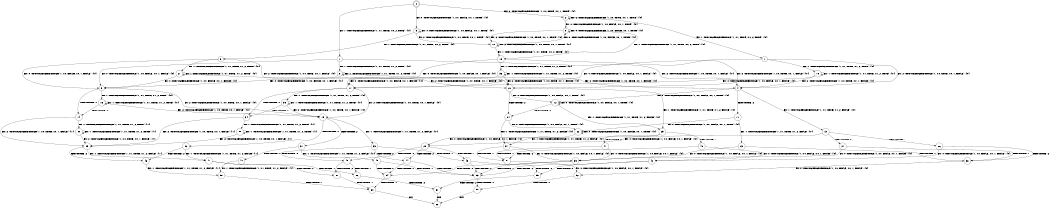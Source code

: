 digraph BCG {
size = "7, 10.5";
center = TRUE;
node [shape = circle];
0 [peripheries = 2];
0 -> 1 [label = "EX !1 !ATOMIC_EXCH_BRANCH (1, +1, TRUE, +0, 2, TRUE) !{0}"];
0 -> 2 [label = "EX !2 !ATOMIC_EXCH_BRANCH (1, +0, TRUE, +0, 1, TRUE) !{0}"];
0 -> 3 [label = "EX !0 !ATOMIC_EXCH_BRANCH (1, +0, FALSE, +0, 1, TRUE) !{0}"];
1 -> 4 [label = "EX !2 !ATOMIC_EXCH_BRANCH (1, +0, TRUE, +0, 1, FALSE) !{0}"];
1 -> 5 [label = "EX !0 !ATOMIC_EXCH_BRANCH (1, +0, FALSE, +0, 1, FALSE) !{0}"];
1 -> 6 [label = "EX !1 !ATOMIC_EXCH_BRANCH (1, +1, TRUE, +1, 2, TRUE) !{0}"];
2 -> 7 [label = "EX !1 !ATOMIC_EXCH_BRANCH (1, +1, TRUE, +0, 2, TRUE) !{0}"];
2 -> 8 [label = "EX !0 !ATOMIC_EXCH_BRANCH (1, +0, FALSE, +0, 1, TRUE) !{0}"];
2 -> 2 [label = "EX !2 !ATOMIC_EXCH_BRANCH (1, +0, TRUE, +0, 1, TRUE) !{0}"];
3 -> 9 [label = "EX !1 !ATOMIC_EXCH_BRANCH (1, +1, TRUE, +0, 2, TRUE) !{0}"];
3 -> 10 [label = "EX !2 !ATOMIC_EXCH_BRANCH (1, +0, TRUE, +0, 1, TRUE) !{0}"];
3 -> 3 [label = "EX !0 !ATOMIC_EXCH_BRANCH (1, +0, FALSE, +0, 1, TRUE) !{0}"];
4 -> 11 [label = "TERMINATE !2"];
4 -> 12 [label = "EX !0 !ATOMIC_EXCH_BRANCH (1, +0, FALSE, +0, 1, TRUE) !{0}"];
4 -> 13 [label = "EX !1 !ATOMIC_EXCH_BRANCH (1, +1, TRUE, +1, 2, FALSE) !{0}"];
5 -> 14 [label = "TERMINATE !0"];
5 -> 15 [label = "EX !2 !ATOMIC_EXCH_BRANCH (1, +0, TRUE, +0, 1, FALSE) !{0}"];
5 -> 16 [label = "EX !1 !ATOMIC_EXCH_BRANCH (1, +1, TRUE, +1, 2, TRUE) !{0}"];
6 -> 4 [label = "EX !2 !ATOMIC_EXCH_BRANCH (1, +0, TRUE, +0, 1, FALSE) !{0}"];
6 -> 5 [label = "EX !0 !ATOMIC_EXCH_BRANCH (1, +0, FALSE, +0, 1, FALSE) !{0}"];
6 -> 6 [label = "EX !1 !ATOMIC_EXCH_BRANCH (1, +1, TRUE, +1, 2, TRUE) !{0}"];
7 -> 17 [label = "EX !0 !ATOMIC_EXCH_BRANCH (1, +0, FALSE, +0, 1, FALSE) !{0}"];
7 -> 4 [label = "EX !2 !ATOMIC_EXCH_BRANCH (1, +0, TRUE, +0, 1, FALSE) !{0}"];
7 -> 18 [label = "EX !1 !ATOMIC_EXCH_BRANCH (1, +1, TRUE, +1, 2, TRUE) !{0}"];
8 -> 19 [label = "EX !1 !ATOMIC_EXCH_BRANCH (1, +1, TRUE, +0, 2, TRUE) !{0}"];
8 -> 10 [label = "EX !2 !ATOMIC_EXCH_BRANCH (1, +0, TRUE, +0, 1, TRUE) !{0}"];
8 -> 8 [label = "EX !0 !ATOMIC_EXCH_BRANCH (1, +0, FALSE, +0, 1, TRUE) !{0}"];
9 -> 20 [label = "EX !2 !ATOMIC_EXCH_BRANCH (1, +0, TRUE, +0, 1, FALSE) !{0}"];
9 -> 21 [label = "EX !1 !ATOMIC_EXCH_BRANCH (1, +1, TRUE, +1, 2, TRUE) !{0}"];
9 -> 5 [label = "EX !0 !ATOMIC_EXCH_BRANCH (1, +0, FALSE, +0, 1, FALSE) !{0}"];
10 -> 19 [label = "EX !1 !ATOMIC_EXCH_BRANCH (1, +1, TRUE, +0, 2, TRUE) !{0}"];
10 -> 10 [label = "EX !2 !ATOMIC_EXCH_BRANCH (1, +0, TRUE, +0, 1, TRUE) !{0}"];
10 -> 8 [label = "EX !0 !ATOMIC_EXCH_BRANCH (1, +0, FALSE, +0, 1, TRUE) !{0}"];
11 -> 22 [label = "EX !0 !ATOMIC_EXCH_BRANCH (1, +0, FALSE, +0, 1, TRUE) !{0}"];
11 -> 23 [label = "EX !1 !ATOMIC_EXCH_BRANCH (1, +1, TRUE, +1, 2, FALSE) !{0}"];
12 -> 24 [label = "TERMINATE !2"];
12 -> 25 [label = "EX !1 !ATOMIC_EXCH_BRANCH (1, +1, TRUE, +1, 2, FALSE) !{0}"];
12 -> 12 [label = "EX !0 !ATOMIC_EXCH_BRANCH (1, +0, FALSE, +0, 1, TRUE) !{0}"];
13 -> 26 [label = "TERMINATE !1"];
13 -> 27 [label = "TERMINATE !2"];
13 -> 28 [label = "EX !0 !ATOMIC_EXCH_BRANCH (1, +0, FALSE, +0, 1, FALSE) !{0}"];
14 -> 29 [label = "EX !2 !ATOMIC_EXCH_BRANCH (1, +0, TRUE, +0, 1, FALSE) !{1}"];
14 -> 30 [label = "EX !1 !ATOMIC_EXCH_BRANCH (1, +1, TRUE, +1, 2, TRUE) !{1}"];
15 -> 31 [label = "TERMINATE !2"];
15 -> 32 [label = "TERMINATE !0"];
15 -> 33 [label = "EX !1 !ATOMIC_EXCH_BRANCH (1, +1, TRUE, +1, 2, FALSE) !{0}"];
16 -> 14 [label = "TERMINATE !0"];
16 -> 15 [label = "EX !2 !ATOMIC_EXCH_BRANCH (1, +0, TRUE, +0, 1, FALSE) !{0}"];
16 -> 16 [label = "EX !1 !ATOMIC_EXCH_BRANCH (1, +1, TRUE, +1, 2, TRUE) !{0}"];
17 -> 34 [label = "TERMINATE !0"];
17 -> 15 [label = "EX !2 !ATOMIC_EXCH_BRANCH (1, +0, TRUE, +0, 1, FALSE) !{0}"];
17 -> 35 [label = "EX !1 !ATOMIC_EXCH_BRANCH (1, +1, TRUE, +1, 2, TRUE) !{0}"];
18 -> 17 [label = "EX !0 !ATOMIC_EXCH_BRANCH (1, +0, FALSE, +0, 1, FALSE) !{0}"];
18 -> 4 [label = "EX !2 !ATOMIC_EXCH_BRANCH (1, +0, TRUE, +0, 1, FALSE) !{0}"];
18 -> 18 [label = "EX !1 !ATOMIC_EXCH_BRANCH (1, +1, TRUE, +1, 2, TRUE) !{0}"];
19 -> 20 [label = "EX !2 !ATOMIC_EXCH_BRANCH (1, +0, TRUE, +0, 1, FALSE) !{0}"];
19 -> 36 [label = "EX !1 !ATOMIC_EXCH_BRANCH (1, +1, TRUE, +1, 2, TRUE) !{0}"];
19 -> 17 [label = "EX !0 !ATOMIC_EXCH_BRANCH (1, +0, FALSE, +0, 1, FALSE) !{0}"];
20 -> 24 [label = "TERMINATE !2"];
20 -> 25 [label = "EX !1 !ATOMIC_EXCH_BRANCH (1, +1, TRUE, +1, 2, FALSE) !{0}"];
20 -> 12 [label = "EX !0 !ATOMIC_EXCH_BRANCH (1, +0, FALSE, +0, 1, TRUE) !{0}"];
21 -> 20 [label = "EX !2 !ATOMIC_EXCH_BRANCH (1, +0, TRUE, +0, 1, FALSE) !{0}"];
21 -> 21 [label = "EX !1 !ATOMIC_EXCH_BRANCH (1, +1, TRUE, +1, 2, TRUE) !{0}"];
21 -> 5 [label = "EX !0 !ATOMIC_EXCH_BRANCH (1, +0, FALSE, +0, 1, FALSE) !{0}"];
22 -> 37 [label = "EX !1 !ATOMIC_EXCH_BRANCH (1, +1, TRUE, +1, 2, FALSE) !{0}"];
22 -> 22 [label = "EX !0 !ATOMIC_EXCH_BRANCH (1, +0, FALSE, +0, 1, TRUE) !{0}"];
23 -> 38 [label = "TERMINATE !1"];
23 -> 39 [label = "EX !0 !ATOMIC_EXCH_BRANCH (1, +0, FALSE, +0, 1, FALSE) !{0}"];
24 -> 37 [label = "EX !1 !ATOMIC_EXCH_BRANCH (1, +1, TRUE, +1, 2, FALSE) !{0}"];
24 -> 22 [label = "EX !0 !ATOMIC_EXCH_BRANCH (1, +0, FALSE, +0, 1, TRUE) !{0}"];
25 -> 40 [label = "TERMINATE !1"];
25 -> 41 [label = "TERMINATE !2"];
25 -> 28 [label = "EX !0 !ATOMIC_EXCH_BRANCH (1, +0, FALSE, +0, 1, FALSE) !{0}"];
26 -> 38 [label = "TERMINATE !2"];
26 -> 42 [label = "EX !0 !ATOMIC_EXCH_BRANCH (1, +0, FALSE, +0, 1, FALSE) !{0}"];
27 -> 38 [label = "TERMINATE !1"];
27 -> 39 [label = "EX !0 !ATOMIC_EXCH_BRANCH (1, +0, FALSE, +0, 1, FALSE) !{0}"];
28 -> 43 [label = "TERMINATE !1"];
28 -> 44 [label = "TERMINATE !2"];
28 -> 45 [label = "TERMINATE !0"];
29 -> 46 [label = "TERMINATE !2"];
29 -> 47 [label = "EX !1 !ATOMIC_EXCH_BRANCH (1, +1, TRUE, +1, 2, FALSE) !{1}"];
30 -> 29 [label = "EX !2 !ATOMIC_EXCH_BRANCH (1, +0, TRUE, +0, 1, FALSE) !{1}"];
30 -> 30 [label = "EX !1 !ATOMIC_EXCH_BRANCH (1, +1, TRUE, +1, 2, TRUE) !{1}"];
31 -> 48 [label = "TERMINATE !0"];
31 -> 49 [label = "EX !1 !ATOMIC_EXCH_BRANCH (1, +1, TRUE, +1, 2, FALSE) !{0}"];
32 -> 46 [label = "TERMINATE !2"];
32 -> 47 [label = "EX !1 !ATOMIC_EXCH_BRANCH (1, +1, TRUE, +1, 2, FALSE) !{1}"];
33 -> 43 [label = "TERMINATE !1"];
33 -> 44 [label = "TERMINATE !2"];
33 -> 45 [label = "TERMINATE !0"];
34 -> 29 [label = "EX !2 !ATOMIC_EXCH_BRANCH (1, +0, TRUE, +0, 1, FALSE) !{1}"];
34 -> 50 [label = "EX !1 !ATOMIC_EXCH_BRANCH (1, +1, TRUE, +1, 2, TRUE) !{1}"];
35 -> 34 [label = "TERMINATE !0"];
35 -> 15 [label = "EX !2 !ATOMIC_EXCH_BRANCH (1, +0, TRUE, +0, 1, FALSE) !{0}"];
35 -> 35 [label = "EX !1 !ATOMIC_EXCH_BRANCH (1, +1, TRUE, +1, 2, TRUE) !{0}"];
36 -> 20 [label = "EX !2 !ATOMIC_EXCH_BRANCH (1, +0, TRUE, +0, 1, FALSE) !{0}"];
36 -> 36 [label = "EX !1 !ATOMIC_EXCH_BRANCH (1, +1, TRUE, +1, 2, TRUE) !{0}"];
36 -> 17 [label = "EX !0 !ATOMIC_EXCH_BRANCH (1, +0, FALSE, +0, 1, FALSE) !{0}"];
37 -> 51 [label = "TERMINATE !1"];
37 -> 39 [label = "EX !0 !ATOMIC_EXCH_BRANCH (1, +0, FALSE, +0, 1, FALSE) !{0}"];
38 -> 52 [label = "EX !0 !ATOMIC_EXCH_BRANCH (1, +0, FALSE, +0, 1, FALSE) !{0}"];
39 -> 53 [label = "TERMINATE !1"];
39 -> 54 [label = "TERMINATE !0"];
40 -> 51 [label = "TERMINATE !2"];
40 -> 42 [label = "EX !0 !ATOMIC_EXCH_BRANCH (1, +0, FALSE, +0, 1, FALSE) !{0}"];
41 -> 51 [label = "TERMINATE !1"];
41 -> 39 [label = "EX !0 !ATOMIC_EXCH_BRANCH (1, +0, FALSE, +0, 1, FALSE) !{0}"];
42 -> 53 [label = "TERMINATE !2"];
42 -> 55 [label = "TERMINATE !0"];
43 -> 53 [label = "TERMINATE !2"];
43 -> 55 [label = "TERMINATE !0"];
44 -> 53 [label = "TERMINATE !1"];
44 -> 54 [label = "TERMINATE !0"];
45 -> 56 [label = "TERMINATE !1"];
45 -> 57 [label = "TERMINATE !2"];
46 -> 58 [label = "EX !1 !ATOMIC_EXCH_BRANCH (1, +1, TRUE, +1, 2, FALSE) !{1}"];
47 -> 56 [label = "TERMINATE !1"];
47 -> 57 [label = "TERMINATE !2"];
48 -> 58 [label = "EX !1 !ATOMIC_EXCH_BRANCH (1, +1, TRUE, +1, 2, FALSE) !{1}"];
49 -> 53 [label = "TERMINATE !1"];
49 -> 54 [label = "TERMINATE !0"];
50 -> 29 [label = "EX !2 !ATOMIC_EXCH_BRANCH (1, +0, TRUE, +0, 1, FALSE) !{1}"];
50 -> 50 [label = "EX !1 !ATOMIC_EXCH_BRANCH (1, +1, TRUE, +1, 2, TRUE) !{1}"];
51 -> 52 [label = "EX !0 !ATOMIC_EXCH_BRANCH (1, +0, FALSE, +0, 1, FALSE) !{0}"];
52 -> 59 [label = "TERMINATE !0"];
53 -> 59 [label = "TERMINATE !0"];
54 -> 60 [label = "TERMINATE !1"];
55 -> 61 [label = "TERMINATE !2"];
56 -> 61 [label = "TERMINATE !2"];
57 -> 60 [label = "TERMINATE !1"];
58 -> 60 [label = "TERMINATE !1"];
59 -> 62 [label = "exit"];
60 -> 62 [label = "exit"];
61 -> 62 [label = "exit"];
}
